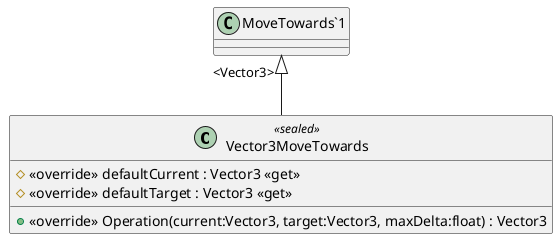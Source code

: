@startuml
class Vector3MoveTowards <<sealed>> {
    # <<override>> defaultCurrent : Vector3 <<get>>
    # <<override>> defaultTarget : Vector3 <<get>>
    + <<override>> Operation(current:Vector3, target:Vector3, maxDelta:float) : Vector3
}
"MoveTowards`1" "<Vector3>" <|-- Vector3MoveTowards
@enduml
